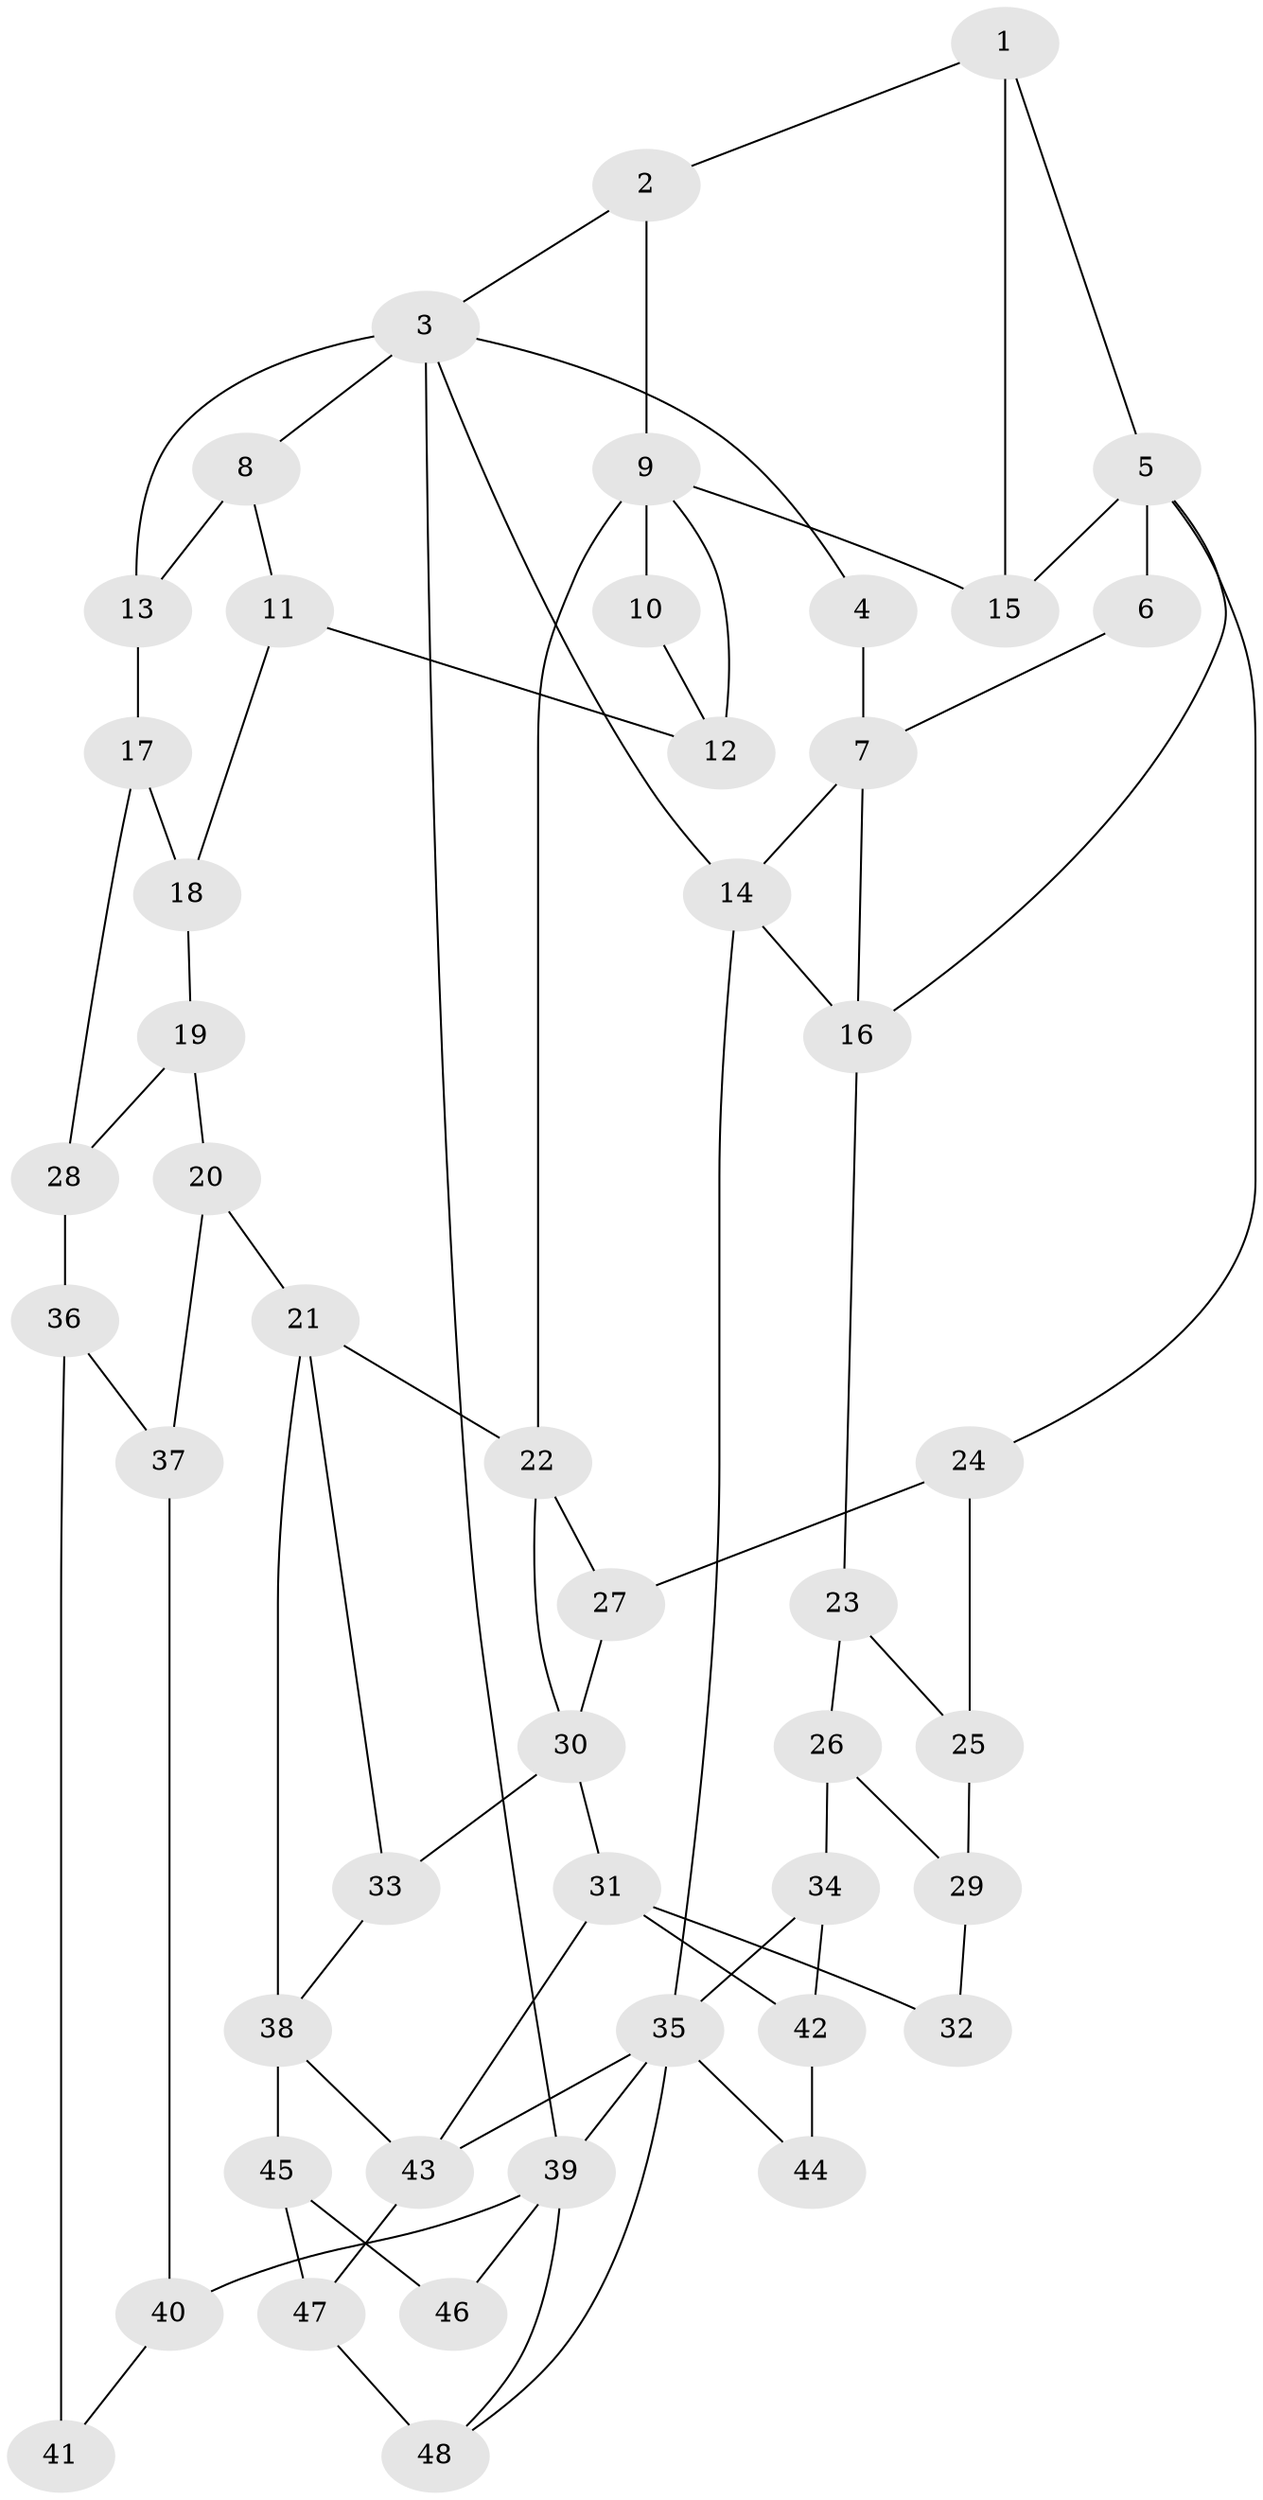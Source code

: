 // original degree distribution, {3: 0.05, 4: 0.24166666666666667, 6: 0.2916666666666667, 5: 0.4166666666666667}
// Generated by graph-tools (version 1.1) at 2025/54/03/04/25 22:54:28]
// undirected, 48 vertices, 79 edges
graph export_dot {
  node [color=gray90,style=filled];
  1;
  2;
  3;
  4;
  5;
  6;
  7;
  8;
  9;
  10;
  11;
  12;
  13;
  14;
  15;
  16;
  17;
  18;
  19;
  20;
  21;
  22;
  23;
  24;
  25;
  26;
  27;
  28;
  29;
  30;
  31;
  32;
  33;
  34;
  35;
  36;
  37;
  38;
  39;
  40;
  41;
  42;
  43;
  44;
  45;
  46;
  47;
  48;
  1 -- 2 [weight=1.0];
  1 -- 5 [weight=1.0];
  1 -- 15 [weight=2.0];
  2 -- 3 [weight=1.0];
  2 -- 9 [weight=1.0];
  3 -- 4 [weight=1.0];
  3 -- 8 [weight=1.0];
  3 -- 13 [weight=1.0];
  3 -- 14 [weight=1.0];
  3 -- 39 [weight=1.0];
  4 -- 7 [weight=2.0];
  5 -- 6 [weight=1.0];
  5 -- 15 [weight=1.0];
  5 -- 16 [weight=1.0];
  5 -- 24 [weight=1.0];
  6 -- 7 [weight=2.0];
  7 -- 14 [weight=1.0];
  7 -- 16 [weight=1.0];
  8 -- 11 [weight=1.0];
  8 -- 13 [weight=3.0];
  9 -- 10 [weight=1.0];
  9 -- 12 [weight=1.0];
  9 -- 15 [weight=1.0];
  9 -- 22 [weight=2.0];
  10 -- 12 [weight=1.0];
  11 -- 12 [weight=1.0];
  11 -- 18 [weight=1.0];
  13 -- 17 [weight=2.0];
  14 -- 16 [weight=1.0];
  14 -- 35 [weight=1.0];
  16 -- 23 [weight=1.0];
  17 -- 18 [weight=2.0];
  17 -- 28 [weight=2.0];
  18 -- 19 [weight=1.0];
  19 -- 20 [weight=2.0];
  19 -- 28 [weight=1.0];
  20 -- 21 [weight=2.0];
  20 -- 37 [weight=2.0];
  21 -- 22 [weight=1.0];
  21 -- 33 [weight=2.0];
  21 -- 38 [weight=1.0];
  22 -- 27 [weight=2.0];
  22 -- 30 [weight=1.0];
  23 -- 25 [weight=1.0];
  23 -- 26 [weight=2.0];
  24 -- 25 [weight=1.0];
  24 -- 27 [weight=1.0];
  25 -- 29 [weight=1.0];
  26 -- 29 [weight=1.0];
  26 -- 34 [weight=1.0];
  27 -- 30 [weight=1.0];
  28 -- 36 [weight=3.0];
  29 -- 32 [weight=2.0];
  30 -- 31 [weight=2.0];
  30 -- 33 [weight=2.0];
  31 -- 32 [weight=2.0];
  31 -- 42 [weight=1.0];
  31 -- 43 [weight=1.0];
  33 -- 38 [weight=1.0];
  34 -- 35 [weight=1.0];
  34 -- 42 [weight=1.0];
  35 -- 39 [weight=1.0];
  35 -- 43 [weight=1.0];
  35 -- 44 [weight=1.0];
  35 -- 48 [weight=1.0];
  36 -- 37 [weight=1.0];
  36 -- 41 [weight=2.0];
  37 -- 40 [weight=1.0];
  38 -- 43 [weight=1.0];
  38 -- 45 [weight=2.0];
  39 -- 40 [weight=2.0];
  39 -- 46 [weight=1.0];
  39 -- 48 [weight=1.0];
  40 -- 41 [weight=1.0];
  42 -- 44 [weight=2.0];
  43 -- 47 [weight=1.0];
  45 -- 46 [weight=2.0];
  45 -- 47 [weight=2.0];
  47 -- 48 [weight=2.0];
}
